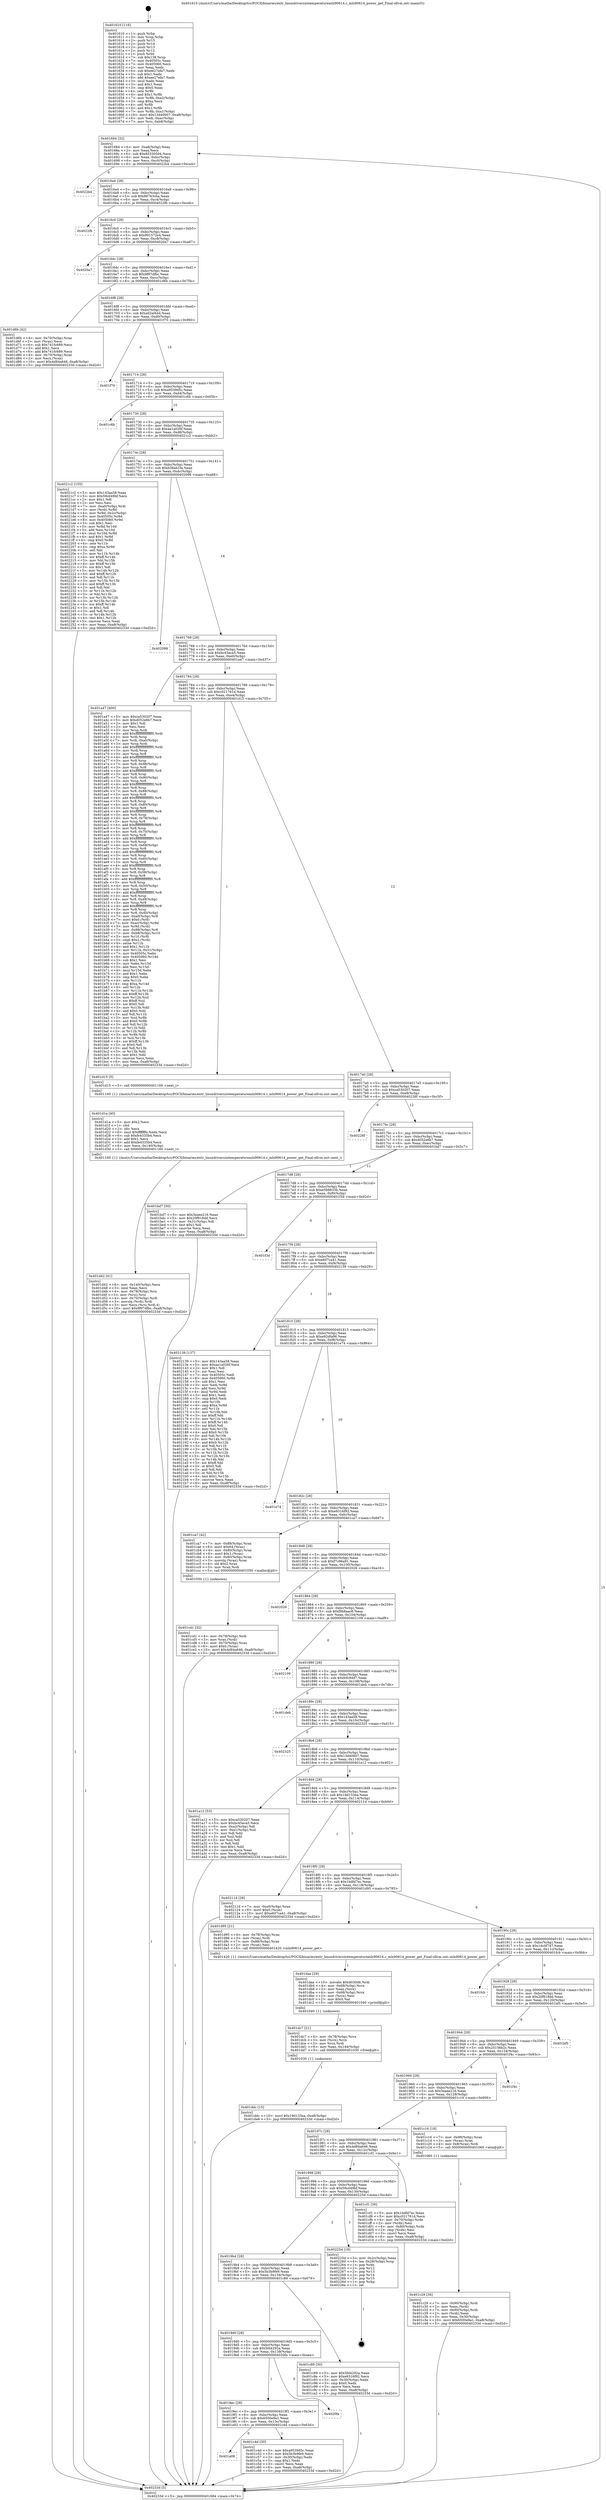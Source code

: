 digraph "0x401610" {
  label = "0x401610 (/mnt/c/Users/mathe/Desktop/tcc/POCII/binaries/extr_linuxdriversiiotemperaturemlx90614.c_mlx90614_power_get_Final-ollvm.out::main(0))"
  labelloc = "t"
  node[shape=record]

  Entry [label="",width=0.3,height=0.3,shape=circle,fillcolor=black,style=filled]
  "0x401684" [label="{
     0x401684 [32]\l
     | [instrs]\l
     &nbsp;&nbsp;0x401684 \<+6\>: mov -0xa8(%rbp),%eax\l
     &nbsp;&nbsp;0x40168a \<+2\>: mov %eax,%ecx\l
     &nbsp;&nbsp;0x40168c \<+6\>: sub $0x85330594,%ecx\l
     &nbsp;&nbsp;0x401692 \<+6\>: mov %eax,-0xbc(%rbp)\l
     &nbsp;&nbsp;0x401698 \<+6\>: mov %ecx,-0xc0(%rbp)\l
     &nbsp;&nbsp;0x40169e \<+6\>: je 00000000004022b4 \<main+0xca4\>\l
  }"]
  "0x4022b4" [label="{
     0x4022b4\l
  }", style=dashed]
  "0x4016a4" [label="{
     0x4016a4 [28]\l
     | [instrs]\l
     &nbsp;&nbsp;0x4016a4 \<+5\>: jmp 00000000004016a9 \<main+0x99\>\l
     &nbsp;&nbsp;0x4016a9 \<+6\>: mov -0xbc(%rbp),%eax\l
     &nbsp;&nbsp;0x4016af \<+5\>: sub $0x86763cba,%eax\l
     &nbsp;&nbsp;0x4016b4 \<+6\>: mov %eax,-0xc4(%rbp)\l
     &nbsp;&nbsp;0x4016ba \<+6\>: je 00000000004022fb \<main+0xceb\>\l
  }"]
  Exit [label="",width=0.3,height=0.3,shape=circle,fillcolor=black,style=filled,peripheries=2]
  "0x4022fb" [label="{
     0x4022fb\l
  }", style=dashed]
  "0x4016c0" [label="{
     0x4016c0 [28]\l
     | [instrs]\l
     &nbsp;&nbsp;0x4016c0 \<+5\>: jmp 00000000004016c5 \<main+0xb5\>\l
     &nbsp;&nbsp;0x4016c5 \<+6\>: mov -0xbc(%rbp),%eax\l
     &nbsp;&nbsp;0x4016cb \<+5\>: sub $0x991572e4,%eax\l
     &nbsp;&nbsp;0x4016d0 \<+6\>: mov %eax,-0xc8(%rbp)\l
     &nbsp;&nbsp;0x4016d6 \<+6\>: je 00000000004020a7 \<main+0xa97\>\l
  }"]
  "0x401ddc" [label="{
     0x401ddc [15]\l
     | [instrs]\l
     &nbsp;&nbsp;0x401ddc \<+10\>: movl $0x19d133ea,-0xa8(%rbp)\l
     &nbsp;&nbsp;0x401de6 \<+5\>: jmp 000000000040233d \<main+0xd2d\>\l
  }"]
  "0x4020a7" [label="{
     0x4020a7\l
  }", style=dashed]
  "0x4016dc" [label="{
     0x4016dc [28]\l
     | [instrs]\l
     &nbsp;&nbsp;0x4016dc \<+5\>: jmp 00000000004016e1 \<main+0xd1\>\l
     &nbsp;&nbsp;0x4016e1 \<+6\>: mov -0xbc(%rbp),%eax\l
     &nbsp;&nbsp;0x4016e7 \<+5\>: sub $0x9f97dfbc,%eax\l
     &nbsp;&nbsp;0x4016ec \<+6\>: mov %eax,-0xcc(%rbp)\l
     &nbsp;&nbsp;0x4016f2 \<+6\>: je 0000000000401d6b \<main+0x75b\>\l
  }"]
  "0x401dc7" [label="{
     0x401dc7 [21]\l
     | [instrs]\l
     &nbsp;&nbsp;0x401dc7 \<+4\>: mov -0x78(%rbp),%rcx\l
     &nbsp;&nbsp;0x401dcb \<+3\>: mov (%rcx),%rcx\l
     &nbsp;&nbsp;0x401dce \<+3\>: mov %rcx,%rdi\l
     &nbsp;&nbsp;0x401dd1 \<+6\>: mov %eax,-0x144(%rbp)\l
     &nbsp;&nbsp;0x401dd7 \<+5\>: call 0000000000401030 \<free@plt\>\l
     | [calls]\l
     &nbsp;&nbsp;0x401030 \{1\} (unknown)\l
  }"]
  "0x401d6b" [label="{
     0x401d6b [42]\l
     | [instrs]\l
     &nbsp;&nbsp;0x401d6b \<+4\>: mov -0x70(%rbp),%rax\l
     &nbsp;&nbsp;0x401d6f \<+2\>: mov (%rax),%ecx\l
     &nbsp;&nbsp;0x401d71 \<+6\>: sub $0x741fc689,%ecx\l
     &nbsp;&nbsp;0x401d77 \<+3\>: add $0x1,%ecx\l
     &nbsp;&nbsp;0x401d7a \<+6\>: add $0x741fc689,%ecx\l
     &nbsp;&nbsp;0x401d80 \<+4\>: mov -0x70(%rbp),%rax\l
     &nbsp;&nbsp;0x401d84 \<+2\>: mov %ecx,(%rax)\l
     &nbsp;&nbsp;0x401d86 \<+10\>: movl $0x4d84a646,-0xa8(%rbp)\l
     &nbsp;&nbsp;0x401d90 \<+5\>: jmp 000000000040233d \<main+0xd2d\>\l
  }"]
  "0x4016f8" [label="{
     0x4016f8 [28]\l
     | [instrs]\l
     &nbsp;&nbsp;0x4016f8 \<+5\>: jmp 00000000004016fd \<main+0xed\>\l
     &nbsp;&nbsp;0x4016fd \<+6\>: mov -0xbc(%rbp),%eax\l
     &nbsp;&nbsp;0x401703 \<+5\>: sub $0xa02af444,%eax\l
     &nbsp;&nbsp;0x401708 \<+6\>: mov %eax,-0xd0(%rbp)\l
     &nbsp;&nbsp;0x40170e \<+6\>: je 0000000000401f70 \<main+0x960\>\l
  }"]
  "0x401daa" [label="{
     0x401daa [29]\l
     | [instrs]\l
     &nbsp;&nbsp;0x401daa \<+10\>: movabs $0x4030d6,%rdi\l
     &nbsp;&nbsp;0x401db4 \<+4\>: mov -0x68(%rbp),%rcx\l
     &nbsp;&nbsp;0x401db8 \<+2\>: mov %eax,(%rcx)\l
     &nbsp;&nbsp;0x401dba \<+4\>: mov -0x68(%rbp),%rcx\l
     &nbsp;&nbsp;0x401dbe \<+2\>: mov (%rcx),%esi\l
     &nbsp;&nbsp;0x401dc0 \<+2\>: mov $0x0,%al\l
     &nbsp;&nbsp;0x401dc2 \<+5\>: call 0000000000401040 \<printf@plt\>\l
     | [calls]\l
     &nbsp;&nbsp;0x401040 \{1\} (unknown)\l
  }"]
  "0x401f70" [label="{
     0x401f70\l
  }", style=dashed]
  "0x401714" [label="{
     0x401714 [28]\l
     | [instrs]\l
     &nbsp;&nbsp;0x401714 \<+5\>: jmp 0000000000401719 \<main+0x109\>\l
     &nbsp;&nbsp;0x401719 \<+6\>: mov -0xbc(%rbp),%eax\l
     &nbsp;&nbsp;0x40171f \<+5\>: sub $0xa9539d5c,%eax\l
     &nbsp;&nbsp;0x401724 \<+6\>: mov %eax,-0xd4(%rbp)\l
     &nbsp;&nbsp;0x40172a \<+6\>: je 0000000000401c6b \<main+0x65b\>\l
  }"]
  "0x401d42" [label="{
     0x401d42 [41]\l
     | [instrs]\l
     &nbsp;&nbsp;0x401d42 \<+6\>: mov -0x140(%rbp),%ecx\l
     &nbsp;&nbsp;0x401d48 \<+3\>: imul %eax,%ecx\l
     &nbsp;&nbsp;0x401d4b \<+4\>: mov -0x78(%rbp),%rsi\l
     &nbsp;&nbsp;0x401d4f \<+3\>: mov (%rsi),%rsi\l
     &nbsp;&nbsp;0x401d52 \<+4\>: mov -0x70(%rbp),%rdi\l
     &nbsp;&nbsp;0x401d56 \<+3\>: movslq (%rdi),%rdi\l
     &nbsp;&nbsp;0x401d59 \<+3\>: mov %ecx,(%rsi,%rdi,4)\l
     &nbsp;&nbsp;0x401d5c \<+10\>: movl $0x9f97dfbc,-0xa8(%rbp)\l
     &nbsp;&nbsp;0x401d66 \<+5\>: jmp 000000000040233d \<main+0xd2d\>\l
  }"]
  "0x401c6b" [label="{
     0x401c6b\l
  }", style=dashed]
  "0x401730" [label="{
     0x401730 [28]\l
     | [instrs]\l
     &nbsp;&nbsp;0x401730 \<+5\>: jmp 0000000000401735 \<main+0x125\>\l
     &nbsp;&nbsp;0x401735 \<+6\>: mov -0xbc(%rbp),%eax\l
     &nbsp;&nbsp;0x40173b \<+5\>: sub $0xaa1a026f,%eax\l
     &nbsp;&nbsp;0x401740 \<+6\>: mov %eax,-0xd8(%rbp)\l
     &nbsp;&nbsp;0x401746 \<+6\>: je 00000000004021c2 \<main+0xbb2\>\l
  }"]
  "0x401d1a" [label="{
     0x401d1a [40]\l
     | [instrs]\l
     &nbsp;&nbsp;0x401d1a \<+5\>: mov $0x2,%ecx\l
     &nbsp;&nbsp;0x401d1f \<+1\>: cltd\l
     &nbsp;&nbsp;0x401d20 \<+2\>: idiv %ecx\l
     &nbsp;&nbsp;0x401d22 \<+6\>: imul $0xfffffffe,%edx,%ecx\l
     &nbsp;&nbsp;0x401d28 \<+6\>: sub $0xfe4335b4,%ecx\l
     &nbsp;&nbsp;0x401d2e \<+3\>: add $0x1,%ecx\l
     &nbsp;&nbsp;0x401d31 \<+6\>: add $0xfe4335b4,%ecx\l
     &nbsp;&nbsp;0x401d37 \<+6\>: mov %ecx,-0x140(%rbp)\l
     &nbsp;&nbsp;0x401d3d \<+5\>: call 0000000000401160 \<next_i\>\l
     | [calls]\l
     &nbsp;&nbsp;0x401160 \{1\} (/mnt/c/Users/mathe/Desktop/tcc/POCII/binaries/extr_linuxdriversiiotemperaturemlx90614.c_mlx90614_power_get_Final-ollvm.out::next_i)\l
  }"]
  "0x4021c2" [label="{
     0x4021c2 [155]\l
     | [instrs]\l
     &nbsp;&nbsp;0x4021c2 \<+5\>: mov $0x143aa58,%eax\l
     &nbsp;&nbsp;0x4021c7 \<+5\>: mov $0x59cd49bf,%ecx\l
     &nbsp;&nbsp;0x4021cc \<+2\>: mov $0x1,%dl\l
     &nbsp;&nbsp;0x4021ce \<+2\>: xor %esi,%esi\l
     &nbsp;&nbsp;0x4021d0 \<+7\>: mov -0xa0(%rbp),%rdi\l
     &nbsp;&nbsp;0x4021d7 \<+3\>: mov (%rdi),%r8d\l
     &nbsp;&nbsp;0x4021da \<+4\>: mov %r8d,-0x2c(%rbp)\l
     &nbsp;&nbsp;0x4021de \<+8\>: mov 0x40505c,%r8d\l
     &nbsp;&nbsp;0x4021e6 \<+8\>: mov 0x405060,%r9d\l
     &nbsp;&nbsp;0x4021ee \<+3\>: sub $0x1,%esi\l
     &nbsp;&nbsp;0x4021f1 \<+3\>: mov %r8d,%r10d\l
     &nbsp;&nbsp;0x4021f4 \<+3\>: add %esi,%r10d\l
     &nbsp;&nbsp;0x4021f7 \<+4\>: imul %r10d,%r8d\l
     &nbsp;&nbsp;0x4021fb \<+4\>: and $0x1,%r8d\l
     &nbsp;&nbsp;0x4021ff \<+4\>: cmp $0x0,%r8d\l
     &nbsp;&nbsp;0x402203 \<+4\>: sete %r11b\l
     &nbsp;&nbsp;0x402207 \<+4\>: cmp $0xa,%r9d\l
     &nbsp;&nbsp;0x40220b \<+3\>: setl %bl\l
     &nbsp;&nbsp;0x40220e \<+3\>: mov %r11b,%r14b\l
     &nbsp;&nbsp;0x402211 \<+4\>: xor $0xff,%r14b\l
     &nbsp;&nbsp;0x402215 \<+3\>: mov %bl,%r15b\l
     &nbsp;&nbsp;0x402218 \<+4\>: xor $0xff,%r15b\l
     &nbsp;&nbsp;0x40221c \<+3\>: xor $0x1,%dl\l
     &nbsp;&nbsp;0x40221f \<+3\>: mov %r14b,%r12b\l
     &nbsp;&nbsp;0x402222 \<+4\>: and $0xff,%r12b\l
     &nbsp;&nbsp;0x402226 \<+3\>: and %dl,%r11b\l
     &nbsp;&nbsp;0x402229 \<+3\>: mov %r15b,%r13b\l
     &nbsp;&nbsp;0x40222c \<+4\>: and $0xff,%r13b\l
     &nbsp;&nbsp;0x402230 \<+2\>: and %dl,%bl\l
     &nbsp;&nbsp;0x402232 \<+3\>: or %r11b,%r12b\l
     &nbsp;&nbsp;0x402235 \<+3\>: or %bl,%r13b\l
     &nbsp;&nbsp;0x402238 \<+3\>: xor %r13b,%r12b\l
     &nbsp;&nbsp;0x40223b \<+3\>: or %r15b,%r14b\l
     &nbsp;&nbsp;0x40223e \<+4\>: xor $0xff,%r14b\l
     &nbsp;&nbsp;0x402242 \<+3\>: or $0x1,%dl\l
     &nbsp;&nbsp;0x402245 \<+3\>: and %dl,%r14b\l
     &nbsp;&nbsp;0x402248 \<+3\>: or %r14b,%r12b\l
     &nbsp;&nbsp;0x40224b \<+4\>: test $0x1,%r12b\l
     &nbsp;&nbsp;0x40224f \<+3\>: cmovne %ecx,%eax\l
     &nbsp;&nbsp;0x402252 \<+6\>: mov %eax,-0xa8(%rbp)\l
     &nbsp;&nbsp;0x402258 \<+5\>: jmp 000000000040233d \<main+0xd2d\>\l
  }"]
  "0x40174c" [label="{
     0x40174c [28]\l
     | [instrs]\l
     &nbsp;&nbsp;0x40174c \<+5\>: jmp 0000000000401751 \<main+0x141\>\l
     &nbsp;&nbsp;0x401751 \<+6\>: mov -0xbc(%rbp),%eax\l
     &nbsp;&nbsp;0x401757 \<+5\>: sub $0xb36ab1fa,%eax\l
     &nbsp;&nbsp;0x40175c \<+6\>: mov %eax,-0xdc(%rbp)\l
     &nbsp;&nbsp;0x401762 \<+6\>: je 0000000000402098 \<main+0xa88\>\l
  }"]
  "0x401cd1" [label="{
     0x401cd1 [32]\l
     | [instrs]\l
     &nbsp;&nbsp;0x401cd1 \<+4\>: mov -0x78(%rbp),%rdi\l
     &nbsp;&nbsp;0x401cd5 \<+3\>: mov %rax,(%rdi)\l
     &nbsp;&nbsp;0x401cd8 \<+4\>: mov -0x70(%rbp),%rax\l
     &nbsp;&nbsp;0x401cdc \<+6\>: movl $0x0,(%rax)\l
     &nbsp;&nbsp;0x401ce2 \<+10\>: movl $0x4d84a646,-0xa8(%rbp)\l
     &nbsp;&nbsp;0x401cec \<+5\>: jmp 000000000040233d \<main+0xd2d\>\l
  }"]
  "0x402098" [label="{
     0x402098\l
  }", style=dashed]
  "0x401768" [label="{
     0x401768 [28]\l
     | [instrs]\l
     &nbsp;&nbsp;0x401768 \<+5\>: jmp 000000000040176d \<main+0x15d\>\l
     &nbsp;&nbsp;0x40176d \<+6\>: mov -0xbc(%rbp),%eax\l
     &nbsp;&nbsp;0x401773 \<+5\>: sub $0xbc45eca5,%eax\l
     &nbsp;&nbsp;0x401778 \<+6\>: mov %eax,-0xe0(%rbp)\l
     &nbsp;&nbsp;0x40177e \<+6\>: je 0000000000401a47 \<main+0x437\>\l
  }"]
  "0x401a08" [label="{
     0x401a08\l
  }", style=dashed]
  "0x401a47" [label="{
     0x401a47 [400]\l
     | [instrs]\l
     &nbsp;&nbsp;0x401a47 \<+5\>: mov $0xca530207,%eax\l
     &nbsp;&nbsp;0x401a4c \<+5\>: mov $0xd052e6b7,%ecx\l
     &nbsp;&nbsp;0x401a51 \<+2\>: mov $0x1,%dl\l
     &nbsp;&nbsp;0x401a53 \<+2\>: xor %esi,%esi\l
     &nbsp;&nbsp;0x401a55 \<+3\>: mov %rsp,%rdi\l
     &nbsp;&nbsp;0x401a58 \<+4\>: add $0xfffffffffffffff0,%rdi\l
     &nbsp;&nbsp;0x401a5c \<+3\>: mov %rdi,%rsp\l
     &nbsp;&nbsp;0x401a5f \<+7\>: mov %rdi,-0xa0(%rbp)\l
     &nbsp;&nbsp;0x401a66 \<+3\>: mov %rsp,%rdi\l
     &nbsp;&nbsp;0x401a69 \<+4\>: add $0xfffffffffffffff0,%rdi\l
     &nbsp;&nbsp;0x401a6d \<+3\>: mov %rdi,%rsp\l
     &nbsp;&nbsp;0x401a70 \<+3\>: mov %rsp,%r8\l
     &nbsp;&nbsp;0x401a73 \<+4\>: add $0xfffffffffffffff0,%r8\l
     &nbsp;&nbsp;0x401a77 \<+3\>: mov %r8,%rsp\l
     &nbsp;&nbsp;0x401a7a \<+7\>: mov %r8,-0x98(%rbp)\l
     &nbsp;&nbsp;0x401a81 \<+3\>: mov %rsp,%r8\l
     &nbsp;&nbsp;0x401a84 \<+4\>: add $0xfffffffffffffff0,%r8\l
     &nbsp;&nbsp;0x401a88 \<+3\>: mov %r8,%rsp\l
     &nbsp;&nbsp;0x401a8b \<+7\>: mov %r8,-0x90(%rbp)\l
     &nbsp;&nbsp;0x401a92 \<+3\>: mov %rsp,%r8\l
     &nbsp;&nbsp;0x401a95 \<+4\>: add $0xfffffffffffffff0,%r8\l
     &nbsp;&nbsp;0x401a99 \<+3\>: mov %r8,%rsp\l
     &nbsp;&nbsp;0x401a9c \<+7\>: mov %r8,-0x88(%rbp)\l
     &nbsp;&nbsp;0x401aa3 \<+3\>: mov %rsp,%r8\l
     &nbsp;&nbsp;0x401aa6 \<+4\>: add $0xfffffffffffffff0,%r8\l
     &nbsp;&nbsp;0x401aaa \<+3\>: mov %r8,%rsp\l
     &nbsp;&nbsp;0x401aad \<+4\>: mov %r8,-0x80(%rbp)\l
     &nbsp;&nbsp;0x401ab1 \<+3\>: mov %rsp,%r8\l
     &nbsp;&nbsp;0x401ab4 \<+4\>: add $0xfffffffffffffff0,%r8\l
     &nbsp;&nbsp;0x401ab8 \<+3\>: mov %r8,%rsp\l
     &nbsp;&nbsp;0x401abb \<+4\>: mov %r8,-0x78(%rbp)\l
     &nbsp;&nbsp;0x401abf \<+3\>: mov %rsp,%r8\l
     &nbsp;&nbsp;0x401ac2 \<+4\>: add $0xfffffffffffffff0,%r8\l
     &nbsp;&nbsp;0x401ac6 \<+3\>: mov %r8,%rsp\l
     &nbsp;&nbsp;0x401ac9 \<+4\>: mov %r8,-0x70(%rbp)\l
     &nbsp;&nbsp;0x401acd \<+3\>: mov %rsp,%r8\l
     &nbsp;&nbsp;0x401ad0 \<+4\>: add $0xfffffffffffffff0,%r8\l
     &nbsp;&nbsp;0x401ad4 \<+3\>: mov %r8,%rsp\l
     &nbsp;&nbsp;0x401ad7 \<+4\>: mov %r8,-0x68(%rbp)\l
     &nbsp;&nbsp;0x401adb \<+3\>: mov %rsp,%r8\l
     &nbsp;&nbsp;0x401ade \<+4\>: add $0xfffffffffffffff0,%r8\l
     &nbsp;&nbsp;0x401ae2 \<+3\>: mov %r8,%rsp\l
     &nbsp;&nbsp;0x401ae5 \<+4\>: mov %r8,-0x60(%rbp)\l
     &nbsp;&nbsp;0x401ae9 \<+3\>: mov %rsp,%r8\l
     &nbsp;&nbsp;0x401aec \<+4\>: add $0xfffffffffffffff0,%r8\l
     &nbsp;&nbsp;0x401af0 \<+3\>: mov %r8,%rsp\l
     &nbsp;&nbsp;0x401af3 \<+4\>: mov %r8,-0x58(%rbp)\l
     &nbsp;&nbsp;0x401af7 \<+3\>: mov %rsp,%r8\l
     &nbsp;&nbsp;0x401afa \<+4\>: add $0xfffffffffffffff0,%r8\l
     &nbsp;&nbsp;0x401afe \<+3\>: mov %r8,%rsp\l
     &nbsp;&nbsp;0x401b01 \<+4\>: mov %r8,-0x50(%rbp)\l
     &nbsp;&nbsp;0x401b05 \<+3\>: mov %rsp,%r8\l
     &nbsp;&nbsp;0x401b08 \<+4\>: add $0xfffffffffffffff0,%r8\l
     &nbsp;&nbsp;0x401b0c \<+3\>: mov %r8,%rsp\l
     &nbsp;&nbsp;0x401b0f \<+4\>: mov %r8,-0x48(%rbp)\l
     &nbsp;&nbsp;0x401b13 \<+3\>: mov %rsp,%r8\l
     &nbsp;&nbsp;0x401b16 \<+4\>: add $0xfffffffffffffff0,%r8\l
     &nbsp;&nbsp;0x401b1a \<+3\>: mov %r8,%rsp\l
     &nbsp;&nbsp;0x401b1d \<+4\>: mov %r8,-0x40(%rbp)\l
     &nbsp;&nbsp;0x401b21 \<+7\>: mov -0xa0(%rbp),%r8\l
     &nbsp;&nbsp;0x401b28 \<+7\>: movl $0x0,(%r8)\l
     &nbsp;&nbsp;0x401b2f \<+7\>: mov -0xac(%rbp),%r9d\l
     &nbsp;&nbsp;0x401b36 \<+3\>: mov %r9d,(%rdi)\l
     &nbsp;&nbsp;0x401b39 \<+7\>: mov -0x98(%rbp),%r8\l
     &nbsp;&nbsp;0x401b40 \<+7\>: mov -0xb8(%rbp),%r10\l
     &nbsp;&nbsp;0x401b47 \<+3\>: mov %r10,(%r8)\l
     &nbsp;&nbsp;0x401b4a \<+3\>: cmpl $0x2,(%rdi)\l
     &nbsp;&nbsp;0x401b4d \<+4\>: setne %r11b\l
     &nbsp;&nbsp;0x401b51 \<+4\>: and $0x1,%r11b\l
     &nbsp;&nbsp;0x401b55 \<+4\>: mov %r11b,-0x31(%rbp)\l
     &nbsp;&nbsp;0x401b59 \<+7\>: mov 0x40505c,%ebx\l
     &nbsp;&nbsp;0x401b60 \<+8\>: mov 0x405060,%r14d\l
     &nbsp;&nbsp;0x401b68 \<+3\>: sub $0x1,%esi\l
     &nbsp;&nbsp;0x401b6b \<+3\>: mov %ebx,%r15d\l
     &nbsp;&nbsp;0x401b6e \<+3\>: add %esi,%r15d\l
     &nbsp;&nbsp;0x401b71 \<+4\>: imul %r15d,%ebx\l
     &nbsp;&nbsp;0x401b75 \<+3\>: and $0x1,%ebx\l
     &nbsp;&nbsp;0x401b78 \<+3\>: cmp $0x0,%ebx\l
     &nbsp;&nbsp;0x401b7b \<+4\>: sete %r11b\l
     &nbsp;&nbsp;0x401b7f \<+4\>: cmp $0xa,%r14d\l
     &nbsp;&nbsp;0x401b83 \<+4\>: setl %r12b\l
     &nbsp;&nbsp;0x401b87 \<+3\>: mov %r11b,%r13b\l
     &nbsp;&nbsp;0x401b8a \<+4\>: xor $0xff,%r13b\l
     &nbsp;&nbsp;0x401b8e \<+3\>: mov %r12b,%sil\l
     &nbsp;&nbsp;0x401b91 \<+4\>: xor $0xff,%sil\l
     &nbsp;&nbsp;0x401b95 \<+3\>: xor $0x0,%dl\l
     &nbsp;&nbsp;0x401b98 \<+3\>: mov %r13b,%dil\l
     &nbsp;&nbsp;0x401b9b \<+4\>: and $0x0,%dil\l
     &nbsp;&nbsp;0x401b9f \<+3\>: and %dl,%r11b\l
     &nbsp;&nbsp;0x401ba2 \<+3\>: mov %sil,%r8b\l
     &nbsp;&nbsp;0x401ba5 \<+4\>: and $0x0,%r8b\l
     &nbsp;&nbsp;0x401ba9 \<+3\>: and %dl,%r12b\l
     &nbsp;&nbsp;0x401bac \<+3\>: or %r11b,%dil\l
     &nbsp;&nbsp;0x401baf \<+3\>: or %r12b,%r8b\l
     &nbsp;&nbsp;0x401bb2 \<+3\>: xor %r8b,%dil\l
     &nbsp;&nbsp;0x401bb5 \<+3\>: or %sil,%r13b\l
     &nbsp;&nbsp;0x401bb8 \<+4\>: xor $0xff,%r13b\l
     &nbsp;&nbsp;0x401bbc \<+3\>: or $0x0,%dl\l
     &nbsp;&nbsp;0x401bbf \<+3\>: and %dl,%r13b\l
     &nbsp;&nbsp;0x401bc2 \<+3\>: or %r13b,%dil\l
     &nbsp;&nbsp;0x401bc5 \<+4\>: test $0x1,%dil\l
     &nbsp;&nbsp;0x401bc9 \<+3\>: cmovne %ecx,%eax\l
     &nbsp;&nbsp;0x401bcc \<+6\>: mov %eax,-0xa8(%rbp)\l
     &nbsp;&nbsp;0x401bd2 \<+5\>: jmp 000000000040233d \<main+0xd2d\>\l
  }"]
  "0x401784" [label="{
     0x401784 [28]\l
     | [instrs]\l
     &nbsp;&nbsp;0x401784 \<+5\>: jmp 0000000000401789 \<main+0x179\>\l
     &nbsp;&nbsp;0x401789 \<+6\>: mov -0xbc(%rbp),%eax\l
     &nbsp;&nbsp;0x40178f \<+5\>: sub $0xc021761d,%eax\l
     &nbsp;&nbsp;0x401794 \<+6\>: mov %eax,-0xe4(%rbp)\l
     &nbsp;&nbsp;0x40179a \<+6\>: je 0000000000401d15 \<main+0x705\>\l
  }"]
  "0x401c4d" [label="{
     0x401c4d [30]\l
     | [instrs]\l
     &nbsp;&nbsp;0x401c4d \<+5\>: mov $0xa9539d5c,%eax\l
     &nbsp;&nbsp;0x401c52 \<+5\>: mov $0x5b3b9fe9,%ecx\l
     &nbsp;&nbsp;0x401c57 \<+3\>: mov -0x30(%rbp),%edx\l
     &nbsp;&nbsp;0x401c5a \<+3\>: cmp $0x1,%edx\l
     &nbsp;&nbsp;0x401c5d \<+3\>: cmovl %ecx,%eax\l
     &nbsp;&nbsp;0x401c60 \<+6\>: mov %eax,-0xa8(%rbp)\l
     &nbsp;&nbsp;0x401c66 \<+5\>: jmp 000000000040233d \<main+0xd2d\>\l
  }"]
  "0x401d15" [label="{
     0x401d15 [5]\l
     | [instrs]\l
     &nbsp;&nbsp;0x401d15 \<+5\>: call 0000000000401160 \<next_i\>\l
     | [calls]\l
     &nbsp;&nbsp;0x401160 \{1\} (/mnt/c/Users/mathe/Desktop/tcc/POCII/binaries/extr_linuxdriversiiotemperaturemlx90614.c_mlx90614_power_get_Final-ollvm.out::next_i)\l
  }"]
  "0x4017a0" [label="{
     0x4017a0 [28]\l
     | [instrs]\l
     &nbsp;&nbsp;0x4017a0 \<+5\>: jmp 00000000004017a5 \<main+0x195\>\l
     &nbsp;&nbsp;0x4017a5 \<+6\>: mov -0xbc(%rbp),%eax\l
     &nbsp;&nbsp;0x4017ab \<+5\>: sub $0xca530207,%eax\l
     &nbsp;&nbsp;0x4017b0 \<+6\>: mov %eax,-0xe8(%rbp)\l
     &nbsp;&nbsp;0x4017b6 \<+6\>: je 000000000040226f \<main+0xc5f\>\l
  }"]
  "0x4019ec" [label="{
     0x4019ec [28]\l
     | [instrs]\l
     &nbsp;&nbsp;0x4019ec \<+5\>: jmp 00000000004019f1 \<main+0x3e1\>\l
     &nbsp;&nbsp;0x4019f1 \<+6\>: mov -0xbc(%rbp),%eax\l
     &nbsp;&nbsp;0x4019f7 \<+5\>: sub $0x6500e9a1,%eax\l
     &nbsp;&nbsp;0x4019fc \<+6\>: mov %eax,-0x13c(%rbp)\l
     &nbsp;&nbsp;0x401a02 \<+6\>: je 0000000000401c4d \<main+0x63d\>\l
  }"]
  "0x40226f" [label="{
     0x40226f\l
  }", style=dashed]
  "0x4017bc" [label="{
     0x4017bc [28]\l
     | [instrs]\l
     &nbsp;&nbsp;0x4017bc \<+5\>: jmp 00000000004017c1 \<main+0x1b1\>\l
     &nbsp;&nbsp;0x4017c1 \<+6\>: mov -0xbc(%rbp),%eax\l
     &nbsp;&nbsp;0x4017c7 \<+5\>: sub $0xd052e6b7,%eax\l
     &nbsp;&nbsp;0x4017cc \<+6\>: mov %eax,-0xec(%rbp)\l
     &nbsp;&nbsp;0x4017d2 \<+6\>: je 0000000000401bd7 \<main+0x5c7\>\l
  }"]
  "0x4020fa" [label="{
     0x4020fa\l
  }", style=dashed]
  "0x401bd7" [label="{
     0x401bd7 [30]\l
     | [instrs]\l
     &nbsp;&nbsp;0x401bd7 \<+5\>: mov $0x3eaee216,%eax\l
     &nbsp;&nbsp;0x401bdc \<+5\>: mov $0x20f818dd,%ecx\l
     &nbsp;&nbsp;0x401be1 \<+3\>: mov -0x31(%rbp),%dl\l
     &nbsp;&nbsp;0x401be4 \<+3\>: test $0x1,%dl\l
     &nbsp;&nbsp;0x401be7 \<+3\>: cmovne %ecx,%eax\l
     &nbsp;&nbsp;0x401bea \<+6\>: mov %eax,-0xa8(%rbp)\l
     &nbsp;&nbsp;0x401bf0 \<+5\>: jmp 000000000040233d \<main+0xd2d\>\l
  }"]
  "0x4017d8" [label="{
     0x4017d8 [28]\l
     | [instrs]\l
     &nbsp;&nbsp;0x4017d8 \<+5\>: jmp 00000000004017dd \<main+0x1cd\>\l
     &nbsp;&nbsp;0x4017dd \<+6\>: mov -0xbc(%rbp),%eax\l
     &nbsp;&nbsp;0x4017e3 \<+5\>: sub $0xe5b9833b,%eax\l
     &nbsp;&nbsp;0x4017e8 \<+6\>: mov %eax,-0xf0(%rbp)\l
     &nbsp;&nbsp;0x4017ee \<+6\>: je 0000000000401f3d \<main+0x92d\>\l
  }"]
  "0x4019d0" [label="{
     0x4019d0 [28]\l
     | [instrs]\l
     &nbsp;&nbsp;0x4019d0 \<+5\>: jmp 00000000004019d5 \<main+0x3c5\>\l
     &nbsp;&nbsp;0x4019d5 \<+6\>: mov -0xbc(%rbp),%eax\l
     &nbsp;&nbsp;0x4019db \<+5\>: sub $0x5fd4292a,%eax\l
     &nbsp;&nbsp;0x4019e0 \<+6\>: mov %eax,-0x138(%rbp)\l
     &nbsp;&nbsp;0x4019e6 \<+6\>: je 00000000004020fa \<main+0xaea\>\l
  }"]
  "0x401f3d" [label="{
     0x401f3d\l
  }", style=dashed]
  "0x4017f4" [label="{
     0x4017f4 [28]\l
     | [instrs]\l
     &nbsp;&nbsp;0x4017f4 \<+5\>: jmp 00000000004017f9 \<main+0x1e9\>\l
     &nbsp;&nbsp;0x4017f9 \<+6\>: mov -0xbc(%rbp),%eax\l
     &nbsp;&nbsp;0x4017ff \<+5\>: sub $0xe607ca41,%eax\l
     &nbsp;&nbsp;0x401804 \<+6\>: mov %eax,-0xf4(%rbp)\l
     &nbsp;&nbsp;0x40180a \<+6\>: je 0000000000402139 \<main+0xb29\>\l
  }"]
  "0x401c89" [label="{
     0x401c89 [30]\l
     | [instrs]\l
     &nbsp;&nbsp;0x401c89 \<+5\>: mov $0x5fd4292a,%eax\l
     &nbsp;&nbsp;0x401c8e \<+5\>: mov $0xe9316f92,%ecx\l
     &nbsp;&nbsp;0x401c93 \<+3\>: mov -0x30(%rbp),%edx\l
     &nbsp;&nbsp;0x401c96 \<+3\>: cmp $0x0,%edx\l
     &nbsp;&nbsp;0x401c99 \<+3\>: cmove %ecx,%eax\l
     &nbsp;&nbsp;0x401c9c \<+6\>: mov %eax,-0xa8(%rbp)\l
     &nbsp;&nbsp;0x401ca2 \<+5\>: jmp 000000000040233d \<main+0xd2d\>\l
  }"]
  "0x402139" [label="{
     0x402139 [137]\l
     | [instrs]\l
     &nbsp;&nbsp;0x402139 \<+5\>: mov $0x143aa58,%eax\l
     &nbsp;&nbsp;0x40213e \<+5\>: mov $0xaa1a026f,%ecx\l
     &nbsp;&nbsp;0x402143 \<+2\>: mov $0x1,%dl\l
     &nbsp;&nbsp;0x402145 \<+2\>: xor %esi,%esi\l
     &nbsp;&nbsp;0x402147 \<+7\>: mov 0x40505c,%edi\l
     &nbsp;&nbsp;0x40214e \<+8\>: mov 0x405060,%r8d\l
     &nbsp;&nbsp;0x402156 \<+3\>: sub $0x1,%esi\l
     &nbsp;&nbsp;0x402159 \<+3\>: mov %edi,%r9d\l
     &nbsp;&nbsp;0x40215c \<+3\>: add %esi,%r9d\l
     &nbsp;&nbsp;0x40215f \<+4\>: imul %r9d,%edi\l
     &nbsp;&nbsp;0x402163 \<+3\>: and $0x1,%edi\l
     &nbsp;&nbsp;0x402166 \<+3\>: cmp $0x0,%edi\l
     &nbsp;&nbsp;0x402169 \<+4\>: sete %r10b\l
     &nbsp;&nbsp;0x40216d \<+4\>: cmp $0xa,%r8d\l
     &nbsp;&nbsp;0x402171 \<+4\>: setl %r11b\l
     &nbsp;&nbsp;0x402175 \<+3\>: mov %r10b,%bl\l
     &nbsp;&nbsp;0x402178 \<+3\>: xor $0xff,%bl\l
     &nbsp;&nbsp;0x40217b \<+3\>: mov %r11b,%r14b\l
     &nbsp;&nbsp;0x40217e \<+4\>: xor $0xff,%r14b\l
     &nbsp;&nbsp;0x402182 \<+3\>: xor $0x0,%dl\l
     &nbsp;&nbsp;0x402185 \<+3\>: mov %bl,%r15b\l
     &nbsp;&nbsp;0x402188 \<+4\>: and $0x0,%r15b\l
     &nbsp;&nbsp;0x40218c \<+3\>: and %dl,%r10b\l
     &nbsp;&nbsp;0x40218f \<+3\>: mov %r14b,%r12b\l
     &nbsp;&nbsp;0x402192 \<+4\>: and $0x0,%r12b\l
     &nbsp;&nbsp;0x402196 \<+3\>: and %dl,%r11b\l
     &nbsp;&nbsp;0x402199 \<+3\>: or %r10b,%r15b\l
     &nbsp;&nbsp;0x40219c \<+3\>: or %r11b,%r12b\l
     &nbsp;&nbsp;0x40219f \<+3\>: xor %r12b,%r15b\l
     &nbsp;&nbsp;0x4021a2 \<+3\>: or %r14b,%bl\l
     &nbsp;&nbsp;0x4021a5 \<+3\>: xor $0xff,%bl\l
     &nbsp;&nbsp;0x4021a8 \<+3\>: or $0x0,%dl\l
     &nbsp;&nbsp;0x4021ab \<+2\>: and %dl,%bl\l
     &nbsp;&nbsp;0x4021ad \<+3\>: or %bl,%r15b\l
     &nbsp;&nbsp;0x4021b0 \<+4\>: test $0x1,%r15b\l
     &nbsp;&nbsp;0x4021b4 \<+3\>: cmovne %ecx,%eax\l
     &nbsp;&nbsp;0x4021b7 \<+6\>: mov %eax,-0xa8(%rbp)\l
     &nbsp;&nbsp;0x4021bd \<+5\>: jmp 000000000040233d \<main+0xd2d\>\l
  }"]
  "0x401810" [label="{
     0x401810 [28]\l
     | [instrs]\l
     &nbsp;&nbsp;0x401810 \<+5\>: jmp 0000000000401815 \<main+0x205\>\l
     &nbsp;&nbsp;0x401815 \<+6\>: mov -0xbc(%rbp),%eax\l
     &nbsp;&nbsp;0x40181b \<+5\>: sub $0xe92dfa96,%eax\l
     &nbsp;&nbsp;0x401820 \<+6\>: mov %eax,-0xf8(%rbp)\l
     &nbsp;&nbsp;0x401826 \<+6\>: je 0000000000401e74 \<main+0x864\>\l
  }"]
  "0x4019b4" [label="{
     0x4019b4 [28]\l
     | [instrs]\l
     &nbsp;&nbsp;0x4019b4 \<+5\>: jmp 00000000004019b9 \<main+0x3a9\>\l
     &nbsp;&nbsp;0x4019b9 \<+6\>: mov -0xbc(%rbp),%eax\l
     &nbsp;&nbsp;0x4019bf \<+5\>: sub $0x5b3b9fe9,%eax\l
     &nbsp;&nbsp;0x4019c4 \<+6\>: mov %eax,-0x134(%rbp)\l
     &nbsp;&nbsp;0x4019ca \<+6\>: je 0000000000401c89 \<main+0x679\>\l
  }"]
  "0x401e74" [label="{
     0x401e74\l
  }", style=dashed]
  "0x40182c" [label="{
     0x40182c [28]\l
     | [instrs]\l
     &nbsp;&nbsp;0x40182c \<+5\>: jmp 0000000000401831 \<main+0x221\>\l
     &nbsp;&nbsp;0x401831 \<+6\>: mov -0xbc(%rbp),%eax\l
     &nbsp;&nbsp;0x401837 \<+5\>: sub $0xe9316f92,%eax\l
     &nbsp;&nbsp;0x40183c \<+6\>: mov %eax,-0xfc(%rbp)\l
     &nbsp;&nbsp;0x401842 \<+6\>: je 0000000000401ca7 \<main+0x697\>\l
  }"]
  "0x40225d" [label="{
     0x40225d [18]\l
     | [instrs]\l
     &nbsp;&nbsp;0x40225d \<+3\>: mov -0x2c(%rbp),%eax\l
     &nbsp;&nbsp;0x402260 \<+4\>: lea -0x28(%rbp),%rsp\l
     &nbsp;&nbsp;0x402264 \<+1\>: pop %rbx\l
     &nbsp;&nbsp;0x402265 \<+2\>: pop %r12\l
     &nbsp;&nbsp;0x402267 \<+2\>: pop %r13\l
     &nbsp;&nbsp;0x402269 \<+2\>: pop %r14\l
     &nbsp;&nbsp;0x40226b \<+2\>: pop %r15\l
     &nbsp;&nbsp;0x40226d \<+1\>: pop %rbp\l
     &nbsp;&nbsp;0x40226e \<+1\>: ret\l
  }"]
  "0x401ca7" [label="{
     0x401ca7 [42]\l
     | [instrs]\l
     &nbsp;&nbsp;0x401ca7 \<+7\>: mov -0x88(%rbp),%rax\l
     &nbsp;&nbsp;0x401cae \<+6\>: movl $0x64,(%rax)\l
     &nbsp;&nbsp;0x401cb4 \<+4\>: mov -0x80(%rbp),%rax\l
     &nbsp;&nbsp;0x401cb8 \<+6\>: movl $0x1,(%rax)\l
     &nbsp;&nbsp;0x401cbe \<+4\>: mov -0x80(%rbp),%rax\l
     &nbsp;&nbsp;0x401cc2 \<+3\>: movslq (%rax),%rax\l
     &nbsp;&nbsp;0x401cc5 \<+4\>: shl $0x2,%rax\l
     &nbsp;&nbsp;0x401cc9 \<+3\>: mov %rax,%rdi\l
     &nbsp;&nbsp;0x401ccc \<+5\>: call 0000000000401050 \<malloc@plt\>\l
     | [calls]\l
     &nbsp;&nbsp;0x401050 \{1\} (unknown)\l
  }"]
  "0x401848" [label="{
     0x401848 [28]\l
     | [instrs]\l
     &nbsp;&nbsp;0x401848 \<+5\>: jmp 000000000040184d \<main+0x23d\>\l
     &nbsp;&nbsp;0x40184d \<+6\>: mov -0xbc(%rbp),%eax\l
     &nbsp;&nbsp;0x401853 \<+5\>: sub $0xf7c96a91,%eax\l
     &nbsp;&nbsp;0x401858 \<+6\>: mov %eax,-0x100(%rbp)\l
     &nbsp;&nbsp;0x40185e \<+6\>: je 0000000000402026 \<main+0xa16\>\l
  }"]
  "0x401998" [label="{
     0x401998 [28]\l
     | [instrs]\l
     &nbsp;&nbsp;0x401998 \<+5\>: jmp 000000000040199d \<main+0x38d\>\l
     &nbsp;&nbsp;0x40199d \<+6\>: mov -0xbc(%rbp),%eax\l
     &nbsp;&nbsp;0x4019a3 \<+5\>: sub $0x59cd49bf,%eax\l
     &nbsp;&nbsp;0x4019a8 \<+6\>: mov %eax,-0x130(%rbp)\l
     &nbsp;&nbsp;0x4019ae \<+6\>: je 000000000040225d \<main+0xc4d\>\l
  }"]
  "0x402026" [label="{
     0x402026\l
  }", style=dashed]
  "0x401864" [label="{
     0x401864 [28]\l
     | [instrs]\l
     &nbsp;&nbsp;0x401864 \<+5\>: jmp 0000000000401869 \<main+0x259\>\l
     &nbsp;&nbsp;0x401869 \<+6\>: mov -0xbc(%rbp),%eax\l
     &nbsp;&nbsp;0x40186f \<+5\>: sub $0xf9b8aac6,%eax\l
     &nbsp;&nbsp;0x401874 \<+6\>: mov %eax,-0x104(%rbp)\l
     &nbsp;&nbsp;0x40187a \<+6\>: je 0000000000402109 \<main+0xaf9\>\l
  }"]
  "0x401cf1" [label="{
     0x401cf1 [36]\l
     | [instrs]\l
     &nbsp;&nbsp;0x401cf1 \<+5\>: mov $0x1bdfd7ec,%eax\l
     &nbsp;&nbsp;0x401cf6 \<+5\>: mov $0xc021761d,%ecx\l
     &nbsp;&nbsp;0x401cfb \<+4\>: mov -0x70(%rbp),%rdx\l
     &nbsp;&nbsp;0x401cff \<+2\>: mov (%rdx),%esi\l
     &nbsp;&nbsp;0x401d01 \<+4\>: mov -0x80(%rbp),%rdx\l
     &nbsp;&nbsp;0x401d05 \<+2\>: cmp (%rdx),%esi\l
     &nbsp;&nbsp;0x401d07 \<+3\>: cmovl %ecx,%eax\l
     &nbsp;&nbsp;0x401d0a \<+6\>: mov %eax,-0xa8(%rbp)\l
     &nbsp;&nbsp;0x401d10 \<+5\>: jmp 000000000040233d \<main+0xd2d\>\l
  }"]
  "0x402109" [label="{
     0x402109\l
  }", style=dashed]
  "0x401880" [label="{
     0x401880 [28]\l
     | [instrs]\l
     &nbsp;&nbsp;0x401880 \<+5\>: jmp 0000000000401885 \<main+0x275\>\l
     &nbsp;&nbsp;0x401885 \<+6\>: mov -0xbc(%rbp),%eax\l
     &nbsp;&nbsp;0x40188b \<+5\>: sub $0xfcfc94d7,%eax\l
     &nbsp;&nbsp;0x401890 \<+6\>: mov %eax,-0x108(%rbp)\l
     &nbsp;&nbsp;0x401896 \<+6\>: je 0000000000401deb \<main+0x7db\>\l
  }"]
  "0x401c29" [label="{
     0x401c29 [36]\l
     | [instrs]\l
     &nbsp;&nbsp;0x401c29 \<+7\>: mov -0x90(%rbp),%rdi\l
     &nbsp;&nbsp;0x401c30 \<+2\>: mov %eax,(%rdi)\l
     &nbsp;&nbsp;0x401c32 \<+7\>: mov -0x90(%rbp),%rdi\l
     &nbsp;&nbsp;0x401c39 \<+2\>: mov (%rdi),%eax\l
     &nbsp;&nbsp;0x401c3b \<+3\>: mov %eax,-0x30(%rbp)\l
     &nbsp;&nbsp;0x401c3e \<+10\>: movl $0x6500e9a1,-0xa8(%rbp)\l
     &nbsp;&nbsp;0x401c48 \<+5\>: jmp 000000000040233d \<main+0xd2d\>\l
  }"]
  "0x401deb" [label="{
     0x401deb\l
  }", style=dashed]
  "0x40189c" [label="{
     0x40189c [28]\l
     | [instrs]\l
     &nbsp;&nbsp;0x40189c \<+5\>: jmp 00000000004018a1 \<main+0x291\>\l
     &nbsp;&nbsp;0x4018a1 \<+6\>: mov -0xbc(%rbp),%eax\l
     &nbsp;&nbsp;0x4018a7 \<+5\>: sub $0x143aa58,%eax\l
     &nbsp;&nbsp;0x4018ac \<+6\>: mov %eax,-0x10c(%rbp)\l
     &nbsp;&nbsp;0x4018b2 \<+6\>: je 0000000000402325 \<main+0xd15\>\l
  }"]
  "0x40197c" [label="{
     0x40197c [28]\l
     | [instrs]\l
     &nbsp;&nbsp;0x40197c \<+5\>: jmp 0000000000401981 \<main+0x371\>\l
     &nbsp;&nbsp;0x401981 \<+6\>: mov -0xbc(%rbp),%eax\l
     &nbsp;&nbsp;0x401987 \<+5\>: sub $0x4d84a646,%eax\l
     &nbsp;&nbsp;0x40198c \<+6\>: mov %eax,-0x12c(%rbp)\l
     &nbsp;&nbsp;0x401992 \<+6\>: je 0000000000401cf1 \<main+0x6e1\>\l
  }"]
  "0x402325" [label="{
     0x402325\l
  }", style=dashed]
  "0x4018b8" [label="{
     0x4018b8 [28]\l
     | [instrs]\l
     &nbsp;&nbsp;0x4018b8 \<+5\>: jmp 00000000004018bd \<main+0x2ad\>\l
     &nbsp;&nbsp;0x4018bd \<+6\>: mov -0xbc(%rbp),%eax\l
     &nbsp;&nbsp;0x4018c3 \<+5\>: sub $0x13d40607,%eax\l
     &nbsp;&nbsp;0x4018c8 \<+6\>: mov %eax,-0x110(%rbp)\l
     &nbsp;&nbsp;0x4018ce \<+6\>: je 0000000000401a12 \<main+0x402\>\l
  }"]
  "0x401c16" [label="{
     0x401c16 [19]\l
     | [instrs]\l
     &nbsp;&nbsp;0x401c16 \<+7\>: mov -0x98(%rbp),%rax\l
     &nbsp;&nbsp;0x401c1d \<+3\>: mov (%rax),%rax\l
     &nbsp;&nbsp;0x401c20 \<+4\>: mov 0x8(%rax),%rdi\l
     &nbsp;&nbsp;0x401c24 \<+5\>: call 0000000000401060 \<atoi@plt\>\l
     | [calls]\l
     &nbsp;&nbsp;0x401060 \{1\} (unknown)\l
  }"]
  "0x401a12" [label="{
     0x401a12 [53]\l
     | [instrs]\l
     &nbsp;&nbsp;0x401a12 \<+5\>: mov $0xca530207,%eax\l
     &nbsp;&nbsp;0x401a17 \<+5\>: mov $0xbc45eca5,%ecx\l
     &nbsp;&nbsp;0x401a1c \<+6\>: mov -0xa2(%rbp),%dl\l
     &nbsp;&nbsp;0x401a22 \<+7\>: mov -0xa1(%rbp),%sil\l
     &nbsp;&nbsp;0x401a29 \<+3\>: mov %dl,%dil\l
     &nbsp;&nbsp;0x401a2c \<+3\>: and %sil,%dil\l
     &nbsp;&nbsp;0x401a2f \<+3\>: xor %sil,%dl\l
     &nbsp;&nbsp;0x401a32 \<+3\>: or %dl,%dil\l
     &nbsp;&nbsp;0x401a35 \<+4\>: test $0x1,%dil\l
     &nbsp;&nbsp;0x401a39 \<+3\>: cmovne %ecx,%eax\l
     &nbsp;&nbsp;0x401a3c \<+6\>: mov %eax,-0xa8(%rbp)\l
     &nbsp;&nbsp;0x401a42 \<+5\>: jmp 000000000040233d \<main+0xd2d\>\l
  }"]
  "0x4018d4" [label="{
     0x4018d4 [28]\l
     | [instrs]\l
     &nbsp;&nbsp;0x4018d4 \<+5\>: jmp 00000000004018d9 \<main+0x2c9\>\l
     &nbsp;&nbsp;0x4018d9 \<+6\>: mov -0xbc(%rbp),%eax\l
     &nbsp;&nbsp;0x4018df \<+5\>: sub $0x19d133ea,%eax\l
     &nbsp;&nbsp;0x4018e4 \<+6\>: mov %eax,-0x114(%rbp)\l
     &nbsp;&nbsp;0x4018ea \<+6\>: je 000000000040211d \<main+0xb0d\>\l
  }"]
  "0x40233d" [label="{
     0x40233d [5]\l
     | [instrs]\l
     &nbsp;&nbsp;0x40233d \<+5\>: jmp 0000000000401684 \<main+0x74\>\l
  }"]
  "0x401610" [label="{
     0x401610 [116]\l
     | [instrs]\l
     &nbsp;&nbsp;0x401610 \<+1\>: push %rbp\l
     &nbsp;&nbsp;0x401611 \<+3\>: mov %rsp,%rbp\l
     &nbsp;&nbsp;0x401614 \<+2\>: push %r15\l
     &nbsp;&nbsp;0x401616 \<+2\>: push %r14\l
     &nbsp;&nbsp;0x401618 \<+2\>: push %r13\l
     &nbsp;&nbsp;0x40161a \<+2\>: push %r12\l
     &nbsp;&nbsp;0x40161c \<+1\>: push %rbx\l
     &nbsp;&nbsp;0x40161d \<+7\>: sub $0x138,%rsp\l
     &nbsp;&nbsp;0x401624 \<+7\>: mov 0x40505c,%eax\l
     &nbsp;&nbsp;0x40162b \<+7\>: mov 0x405060,%ecx\l
     &nbsp;&nbsp;0x401632 \<+2\>: mov %eax,%edx\l
     &nbsp;&nbsp;0x401634 \<+6\>: sub $0xee27efa7,%edx\l
     &nbsp;&nbsp;0x40163a \<+3\>: sub $0x1,%edx\l
     &nbsp;&nbsp;0x40163d \<+6\>: add $0xee27efa7,%edx\l
     &nbsp;&nbsp;0x401643 \<+3\>: imul %edx,%eax\l
     &nbsp;&nbsp;0x401646 \<+3\>: and $0x1,%eax\l
     &nbsp;&nbsp;0x401649 \<+3\>: cmp $0x0,%eax\l
     &nbsp;&nbsp;0x40164c \<+4\>: sete %r8b\l
     &nbsp;&nbsp;0x401650 \<+4\>: and $0x1,%r8b\l
     &nbsp;&nbsp;0x401654 \<+7\>: mov %r8b,-0xa2(%rbp)\l
     &nbsp;&nbsp;0x40165b \<+3\>: cmp $0xa,%ecx\l
     &nbsp;&nbsp;0x40165e \<+4\>: setl %r8b\l
     &nbsp;&nbsp;0x401662 \<+4\>: and $0x1,%r8b\l
     &nbsp;&nbsp;0x401666 \<+7\>: mov %r8b,-0xa1(%rbp)\l
     &nbsp;&nbsp;0x40166d \<+10\>: movl $0x13d40607,-0xa8(%rbp)\l
     &nbsp;&nbsp;0x401677 \<+6\>: mov %edi,-0xac(%rbp)\l
     &nbsp;&nbsp;0x40167d \<+7\>: mov %rsi,-0xb8(%rbp)\l
  }"]
  "0x401960" [label="{
     0x401960 [28]\l
     | [instrs]\l
     &nbsp;&nbsp;0x401960 \<+5\>: jmp 0000000000401965 \<main+0x355\>\l
     &nbsp;&nbsp;0x401965 \<+6\>: mov -0xbc(%rbp),%eax\l
     &nbsp;&nbsp;0x40196b \<+5\>: sub $0x3eaee216,%eax\l
     &nbsp;&nbsp;0x401970 \<+6\>: mov %eax,-0x128(%rbp)\l
     &nbsp;&nbsp;0x401976 \<+6\>: je 0000000000401c16 \<main+0x606\>\l
  }"]
  "0x401f4c" [label="{
     0x401f4c\l
  }", style=dashed]
  "0x40211d" [label="{
     0x40211d [28]\l
     | [instrs]\l
     &nbsp;&nbsp;0x40211d \<+7\>: mov -0xa0(%rbp),%rax\l
     &nbsp;&nbsp;0x402124 \<+6\>: movl $0x0,(%rax)\l
     &nbsp;&nbsp;0x40212a \<+10\>: movl $0xe607ca41,-0xa8(%rbp)\l
     &nbsp;&nbsp;0x402134 \<+5\>: jmp 000000000040233d \<main+0xd2d\>\l
  }"]
  "0x4018f0" [label="{
     0x4018f0 [28]\l
     | [instrs]\l
     &nbsp;&nbsp;0x4018f0 \<+5\>: jmp 00000000004018f5 \<main+0x2e5\>\l
     &nbsp;&nbsp;0x4018f5 \<+6\>: mov -0xbc(%rbp),%eax\l
     &nbsp;&nbsp;0x4018fb \<+5\>: sub $0x1bdfd7ec,%eax\l
     &nbsp;&nbsp;0x401900 \<+6\>: mov %eax,-0x118(%rbp)\l
     &nbsp;&nbsp;0x401906 \<+6\>: je 0000000000401d95 \<main+0x785\>\l
  }"]
  "0x401944" [label="{
     0x401944 [28]\l
     | [instrs]\l
     &nbsp;&nbsp;0x401944 \<+5\>: jmp 0000000000401949 \<main+0x339\>\l
     &nbsp;&nbsp;0x401949 \<+6\>: mov -0xbc(%rbp),%eax\l
     &nbsp;&nbsp;0x40194f \<+5\>: sub $0x25156b2c,%eax\l
     &nbsp;&nbsp;0x401954 \<+6\>: mov %eax,-0x124(%rbp)\l
     &nbsp;&nbsp;0x40195a \<+6\>: je 0000000000401f4c \<main+0x93c\>\l
  }"]
  "0x401d95" [label="{
     0x401d95 [21]\l
     | [instrs]\l
     &nbsp;&nbsp;0x401d95 \<+4\>: mov -0x78(%rbp),%rax\l
     &nbsp;&nbsp;0x401d99 \<+3\>: mov (%rax),%rdi\l
     &nbsp;&nbsp;0x401d9c \<+7\>: mov -0x88(%rbp),%rax\l
     &nbsp;&nbsp;0x401da3 \<+2\>: mov (%rax),%esi\l
     &nbsp;&nbsp;0x401da5 \<+5\>: call 0000000000401420 \<mlx90614_power_get\>\l
     | [calls]\l
     &nbsp;&nbsp;0x401420 \{1\} (/mnt/c/Users/mathe/Desktop/tcc/POCII/binaries/extr_linuxdriversiiotemperaturemlx90614.c_mlx90614_power_get_Final-ollvm.out::mlx90614_power_get)\l
  }"]
  "0x40190c" [label="{
     0x40190c [28]\l
     | [instrs]\l
     &nbsp;&nbsp;0x40190c \<+5\>: jmp 0000000000401911 \<main+0x301\>\l
     &nbsp;&nbsp;0x401911 \<+6\>: mov -0xbc(%rbp),%eax\l
     &nbsp;&nbsp;0x401917 \<+5\>: sub $0x1dc0f747,%eax\l
     &nbsp;&nbsp;0x40191c \<+6\>: mov %eax,-0x11c(%rbp)\l
     &nbsp;&nbsp;0x401922 \<+6\>: je 0000000000401fcb \<main+0x9bb\>\l
  }"]
  "0x401bf5" [label="{
     0x401bf5\l
  }", style=dashed]
  "0x401fcb" [label="{
     0x401fcb\l
  }", style=dashed]
  "0x401928" [label="{
     0x401928 [28]\l
     | [instrs]\l
     &nbsp;&nbsp;0x401928 \<+5\>: jmp 000000000040192d \<main+0x31d\>\l
     &nbsp;&nbsp;0x40192d \<+6\>: mov -0xbc(%rbp),%eax\l
     &nbsp;&nbsp;0x401933 \<+5\>: sub $0x20f818dd,%eax\l
     &nbsp;&nbsp;0x401938 \<+6\>: mov %eax,-0x120(%rbp)\l
     &nbsp;&nbsp;0x40193e \<+6\>: je 0000000000401bf5 \<main+0x5e5\>\l
  }"]
  Entry -> "0x401610" [label=" 1"]
  "0x401684" -> "0x4022b4" [label=" 0"]
  "0x401684" -> "0x4016a4" [label=" 16"]
  "0x40225d" -> Exit [label=" 1"]
  "0x4016a4" -> "0x4022fb" [label=" 0"]
  "0x4016a4" -> "0x4016c0" [label=" 16"]
  "0x4021c2" -> "0x40233d" [label=" 1"]
  "0x4016c0" -> "0x4020a7" [label=" 0"]
  "0x4016c0" -> "0x4016dc" [label=" 16"]
  "0x402139" -> "0x40233d" [label=" 1"]
  "0x4016dc" -> "0x401d6b" [label=" 1"]
  "0x4016dc" -> "0x4016f8" [label=" 15"]
  "0x40211d" -> "0x40233d" [label=" 1"]
  "0x4016f8" -> "0x401f70" [label=" 0"]
  "0x4016f8" -> "0x401714" [label=" 15"]
  "0x401ddc" -> "0x40233d" [label=" 1"]
  "0x401714" -> "0x401c6b" [label=" 0"]
  "0x401714" -> "0x401730" [label=" 15"]
  "0x401dc7" -> "0x401ddc" [label=" 1"]
  "0x401730" -> "0x4021c2" [label=" 1"]
  "0x401730" -> "0x40174c" [label=" 14"]
  "0x401daa" -> "0x401dc7" [label=" 1"]
  "0x40174c" -> "0x402098" [label=" 0"]
  "0x40174c" -> "0x401768" [label=" 14"]
  "0x401d95" -> "0x401daa" [label=" 1"]
  "0x401768" -> "0x401a47" [label=" 1"]
  "0x401768" -> "0x401784" [label=" 13"]
  "0x401d6b" -> "0x40233d" [label=" 1"]
  "0x401784" -> "0x401d15" [label=" 1"]
  "0x401784" -> "0x4017a0" [label=" 12"]
  "0x401d42" -> "0x40233d" [label=" 1"]
  "0x4017a0" -> "0x40226f" [label=" 0"]
  "0x4017a0" -> "0x4017bc" [label=" 12"]
  "0x401d15" -> "0x401d1a" [label=" 1"]
  "0x4017bc" -> "0x401bd7" [label=" 1"]
  "0x4017bc" -> "0x4017d8" [label=" 11"]
  "0x401cf1" -> "0x40233d" [label=" 2"]
  "0x4017d8" -> "0x401f3d" [label=" 0"]
  "0x4017d8" -> "0x4017f4" [label=" 11"]
  "0x401ca7" -> "0x401cd1" [label=" 1"]
  "0x4017f4" -> "0x402139" [label=" 1"]
  "0x4017f4" -> "0x401810" [label=" 10"]
  "0x401c89" -> "0x40233d" [label=" 1"]
  "0x401810" -> "0x401e74" [label=" 0"]
  "0x401810" -> "0x40182c" [label=" 10"]
  "0x4019ec" -> "0x401a08" [label=" 0"]
  "0x40182c" -> "0x401ca7" [label=" 1"]
  "0x40182c" -> "0x401848" [label=" 9"]
  "0x4019ec" -> "0x401c4d" [label=" 1"]
  "0x401848" -> "0x402026" [label=" 0"]
  "0x401848" -> "0x401864" [label=" 9"]
  "0x4019d0" -> "0x4019ec" [label=" 1"]
  "0x401864" -> "0x402109" [label=" 0"]
  "0x401864" -> "0x401880" [label=" 9"]
  "0x4019d0" -> "0x4020fa" [label=" 0"]
  "0x401880" -> "0x401deb" [label=" 0"]
  "0x401880" -> "0x40189c" [label=" 9"]
  "0x4019b4" -> "0x4019d0" [label=" 1"]
  "0x40189c" -> "0x402325" [label=" 0"]
  "0x40189c" -> "0x4018b8" [label=" 9"]
  "0x4019b4" -> "0x401c89" [label=" 1"]
  "0x4018b8" -> "0x401a12" [label=" 1"]
  "0x4018b8" -> "0x4018d4" [label=" 8"]
  "0x401a12" -> "0x40233d" [label=" 1"]
  "0x401610" -> "0x401684" [label=" 1"]
  "0x40233d" -> "0x401684" [label=" 15"]
  "0x401c4d" -> "0x40233d" [label=" 1"]
  "0x401a47" -> "0x40233d" [label=" 1"]
  "0x401bd7" -> "0x40233d" [label=" 1"]
  "0x401998" -> "0x40225d" [label=" 1"]
  "0x4018d4" -> "0x40211d" [label=" 1"]
  "0x4018d4" -> "0x4018f0" [label=" 7"]
  "0x401d1a" -> "0x401d42" [label=" 1"]
  "0x4018f0" -> "0x401d95" [label=" 1"]
  "0x4018f0" -> "0x40190c" [label=" 6"]
  "0x40197c" -> "0x401cf1" [label=" 2"]
  "0x40190c" -> "0x401fcb" [label=" 0"]
  "0x40190c" -> "0x401928" [label=" 6"]
  "0x401cd1" -> "0x40233d" [label=" 1"]
  "0x401928" -> "0x401bf5" [label=" 0"]
  "0x401928" -> "0x401944" [label=" 6"]
  "0x40197c" -> "0x401998" [label=" 3"]
  "0x401944" -> "0x401f4c" [label=" 0"]
  "0x401944" -> "0x401960" [label=" 6"]
  "0x401998" -> "0x4019b4" [label=" 2"]
  "0x401960" -> "0x401c16" [label=" 1"]
  "0x401960" -> "0x40197c" [label=" 5"]
  "0x401c16" -> "0x401c29" [label=" 1"]
  "0x401c29" -> "0x40233d" [label=" 1"]
}
